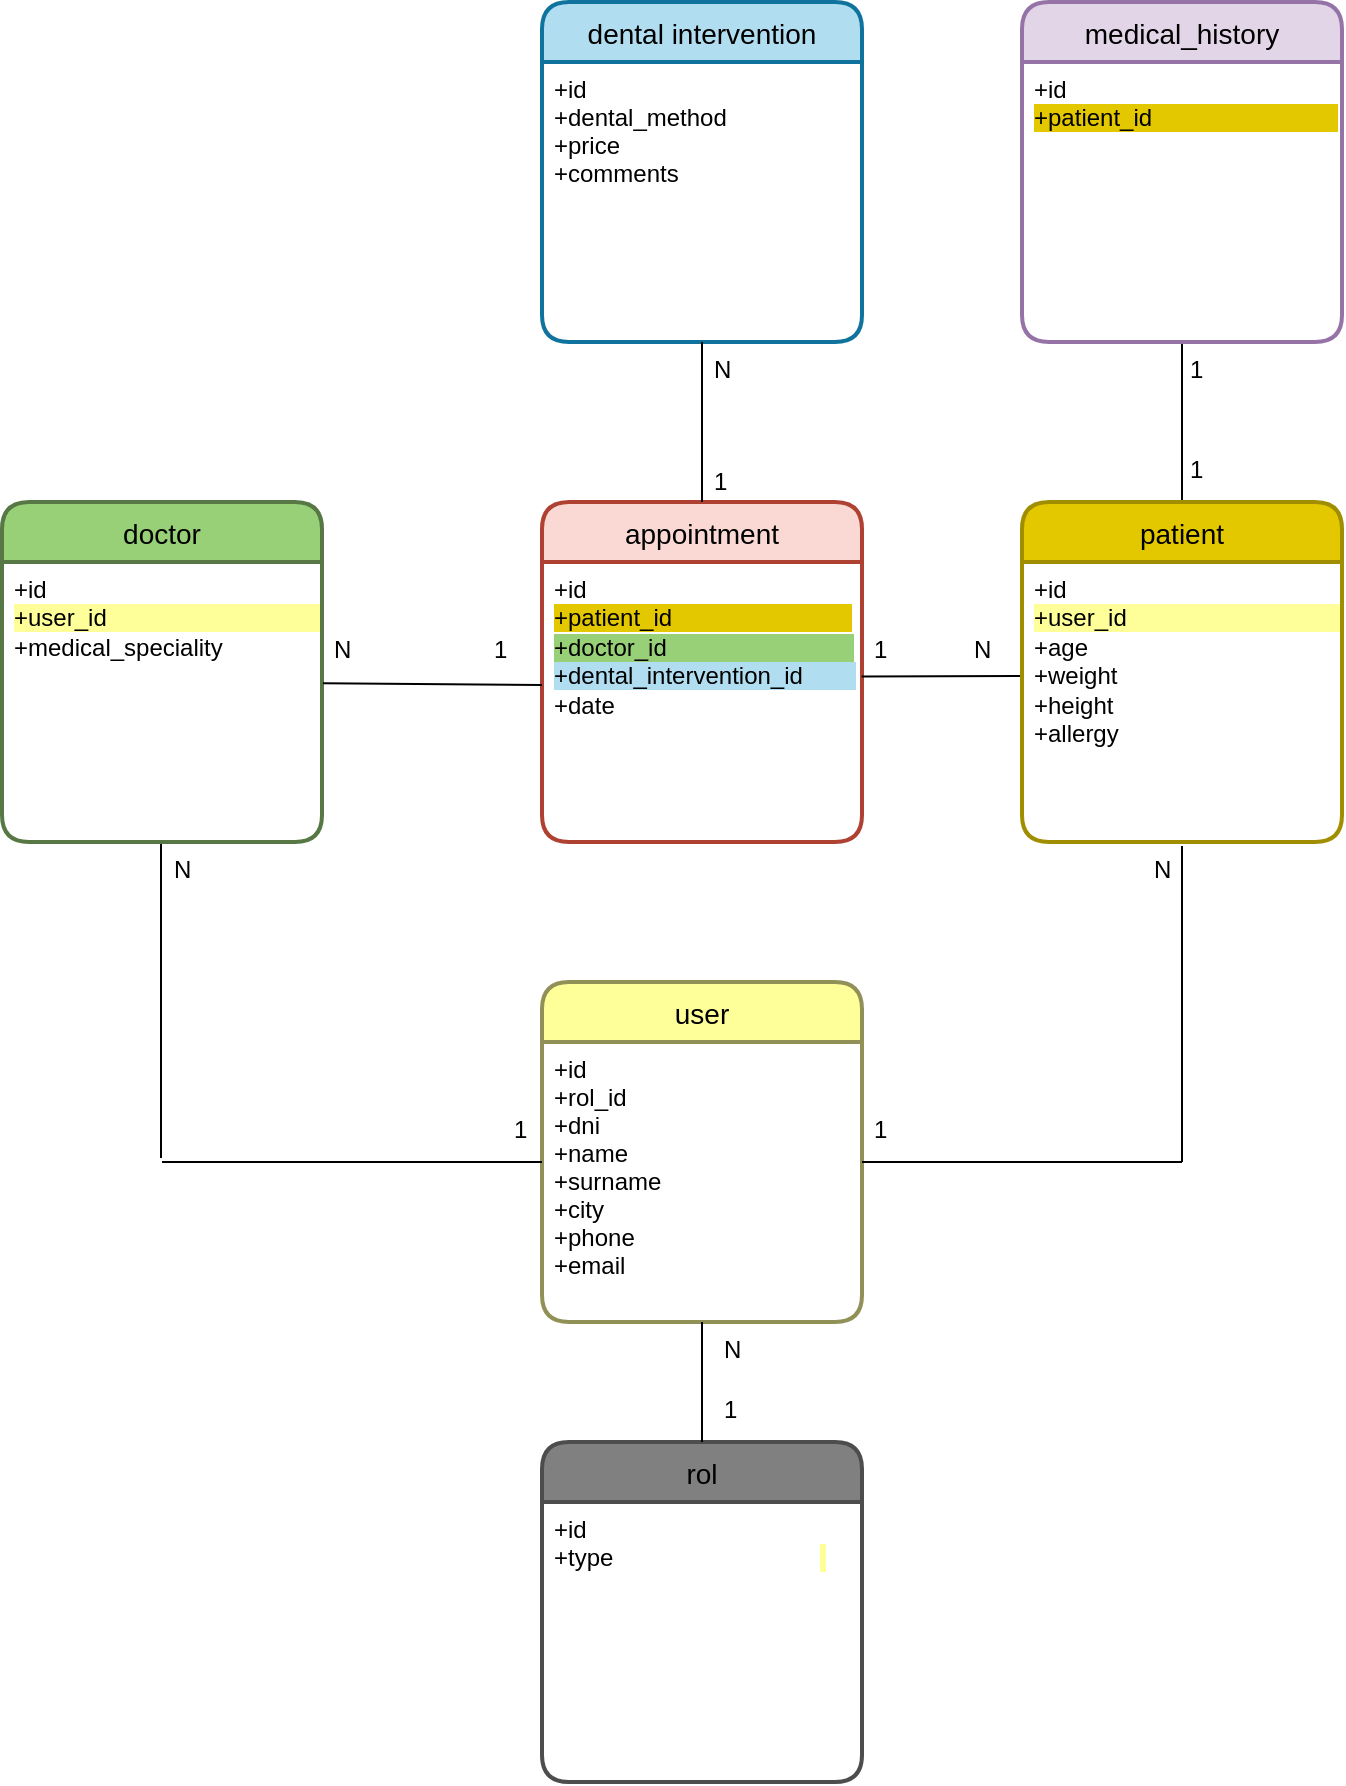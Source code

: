 <mxfile version="20.8.23" type="device"><diagram id="C5RBs43oDa-KdzZeNtuy" name="Page-1"><mxGraphModel dx="1050" dy="541" grid="1" gridSize="10" guides="1" tooltips="1" connect="1" arrows="1" fold="1" page="1" pageScale="1" pageWidth="827" pageHeight="1169" math="0" shadow="0"><root><mxCell id="WIyWlLk6GJQsqaUBKTNV-0"/><mxCell id="WIyWlLk6GJQsqaUBKTNV-1" parent="WIyWlLk6GJQsqaUBKTNV-0"/><mxCell id="r3QnDQLK3lfvJz22mupJ-92" value="appointment" style="swimlane;childLayout=stackLayout;horizontal=1;startSize=30;horizontalStack=0;rounded=1;fontSize=14;fontStyle=0;strokeWidth=2;resizeParent=0;resizeLast=1;shadow=0;dashed=0;align=center;fillColor=#FAD9D5;strokeColor=#ae4132;" parent="WIyWlLk6GJQsqaUBKTNV-1" vertex="1"><mxGeometry x="390" y="400" width="160" height="170" as="geometry"/></mxCell><mxCell id="r3QnDQLK3lfvJz22mupJ-93" value="+id&lt;br&gt;&lt;span style=&quot;background-color: rgb(227, 200, 0);&quot;&gt;+patient_id&amp;nbsp; &amp;nbsp; &amp;nbsp; &amp;nbsp; &amp;nbsp; &amp;nbsp; &amp;nbsp; &amp;nbsp; &amp;nbsp; &amp;nbsp; &amp;nbsp; &amp;nbsp; &amp;nbsp; &amp;nbsp;&lt;/span&gt;&lt;br&gt;&lt;span style=&quot;background-color: rgb(151, 208, 119);&quot;&gt;+doctor_id&amp;nbsp; &amp;nbsp; &amp;nbsp; &amp;nbsp; &amp;nbsp; &amp;nbsp; &amp;nbsp; &amp;nbsp; &amp;nbsp; &amp;nbsp; &amp;nbsp; &amp;nbsp; &amp;nbsp; &amp;nbsp;&amp;nbsp;&lt;/span&gt;&lt;br&gt;&lt;font style=&quot;&quot;&gt;&lt;span style=&quot;background-color: rgb(177, 221, 240);&quot;&gt;+dental_intervention_id&amp;nbsp; &amp;nbsp; &amp;nbsp; &amp;nbsp;&amp;nbsp;&lt;/span&gt;&lt;br&gt;+date&lt;br&gt;&lt;/font&gt;" style="align=left;strokeColor=none;fillColor=none;spacingLeft=4;fontSize=12;verticalAlign=top;resizable=0;rotatable=0;part=1;labelBackgroundColor=default;html=1;" parent="r3QnDQLK3lfvJz22mupJ-92" vertex="1"><mxGeometry y="30" width="160" height="140" as="geometry"/></mxCell><mxCell id="r3QnDQLK3lfvJz22mupJ-94" value="dental intervention" style="swimlane;childLayout=stackLayout;horizontal=1;startSize=30;horizontalStack=0;rounded=1;fontSize=14;fontStyle=0;strokeWidth=2;resizeParent=0;resizeLast=1;shadow=0;dashed=0;align=center;fillColor=#B1DDF0;strokeColor=#10739e;" parent="WIyWlLk6GJQsqaUBKTNV-1" vertex="1"><mxGeometry x="390" y="150" width="160" height="170" as="geometry"/></mxCell><mxCell id="r3QnDQLK3lfvJz22mupJ-95" value="+id&#10;+dental_method&#10;+price&#10;+comments" style="align=left;strokeColor=none;fillColor=none;spacingLeft=4;fontSize=12;verticalAlign=top;resizable=0;rotatable=0;part=1;" parent="r3QnDQLK3lfvJz22mupJ-94" vertex="1"><mxGeometry y="30" width="160" height="140" as="geometry"/></mxCell><mxCell id="r3QnDQLK3lfvJz22mupJ-98" value="" style="endArrow=none;html=1;rounded=0;entryX=0.5;entryY=0;entryDx=0;entryDy=0;exitX=0.5;exitY=1;exitDx=0;exitDy=0;" parent="WIyWlLk6GJQsqaUBKTNV-1" edge="1"><mxGeometry relative="1" as="geometry"><mxPoint x="710" y="320" as="sourcePoint"/><mxPoint x="710" y="402" as="targetPoint"/></mxGeometry></mxCell><mxCell id="r3QnDQLK3lfvJz22mupJ-99" value="" style="endArrow=none;html=1;rounded=0;entryX=0;entryY=0.5;entryDx=0;entryDy=0;exitX=0.999;exitY=0.409;exitDx=0;exitDy=0;exitPerimeter=0;" parent="WIyWlLk6GJQsqaUBKTNV-1" source="r3QnDQLK3lfvJz22mupJ-93" edge="1"><mxGeometry relative="1" as="geometry"><mxPoint x="518" y="486.33" as="sourcePoint"/><mxPoint x="630" y="487" as="targetPoint"/></mxGeometry></mxCell><mxCell id="r3QnDQLK3lfvJz22mupJ-101" value="" style="endArrow=none;html=1;rounded=0;entryX=0.5;entryY=0;entryDx=0;entryDy=0;exitX=0.5;exitY=1;exitDx=0;exitDy=0;" parent="WIyWlLk6GJQsqaUBKTNV-1" source="r3QnDQLK3lfvJz22mupJ-95" target="r3QnDQLK3lfvJz22mupJ-92" edge="1"><mxGeometry relative="1" as="geometry"><mxPoint x="390" y="370" as="sourcePoint"/><mxPoint x="550" y="370" as="targetPoint"/></mxGeometry></mxCell><mxCell id="r3QnDQLK3lfvJz22mupJ-103" value="1" style="text;strokeColor=none;fillColor=none;spacingLeft=4;spacingRight=4;overflow=hidden;rotatable=0;points=[[0,0.5],[1,0.5]];portConstraint=eastwest;fontSize=12;" parent="WIyWlLk6GJQsqaUBKTNV-1" vertex="1"><mxGeometry x="708" y="370" width="20" height="30" as="geometry"/></mxCell><mxCell id="r3QnDQLK3lfvJz22mupJ-104" value="1" style="text;strokeColor=none;fillColor=none;spacingLeft=4;spacingRight=4;overflow=hidden;rotatable=0;points=[[0,0.5],[1,0.5]];portConstraint=eastwest;fontSize=12;" parent="WIyWlLk6GJQsqaUBKTNV-1" vertex="1"><mxGeometry x="708" y="320" width="22" height="30" as="geometry"/></mxCell><mxCell id="r3QnDQLK3lfvJz22mupJ-105" value="1" style="text;strokeColor=none;fillColor=none;spacingLeft=4;spacingRight=4;overflow=hidden;rotatable=0;points=[[0,0.5],[1,0.5]];portConstraint=eastwest;fontSize=12;" parent="WIyWlLk6GJQsqaUBKTNV-1" vertex="1"><mxGeometry x="470" y="376" width="30" height="30" as="geometry"/></mxCell><mxCell id="r3QnDQLK3lfvJz22mupJ-107" value="1" style="text;strokeColor=none;fillColor=none;spacingLeft=4;spacingRight=4;overflow=hidden;rotatable=0;points=[[0,0.5],[1,0.5]];portConstraint=eastwest;fontSize=12;" parent="WIyWlLk6GJQsqaUBKTNV-1" vertex="1"><mxGeometry x="360" y="460" width="20" height="30" as="geometry"/></mxCell><mxCell id="r3QnDQLK3lfvJz22mupJ-108" value="N" style="text;strokeColor=none;fillColor=none;spacingLeft=4;spacingRight=4;overflow=hidden;rotatable=0;points=[[0,0.5],[1,0.5]];portConstraint=eastwest;fontSize=12;" parent="WIyWlLk6GJQsqaUBKTNV-1" vertex="1"><mxGeometry x="470" y="320" width="30" height="30" as="geometry"/></mxCell><mxCell id="r3QnDQLK3lfvJz22mupJ-110" value="N" style="text;strokeColor=none;fillColor=none;spacingLeft=4;spacingRight=4;overflow=hidden;rotatable=0;points=[[0,0.5],[1,0.5]];portConstraint=eastwest;fontSize=12;" parent="WIyWlLk6GJQsqaUBKTNV-1" vertex="1"><mxGeometry x="280" y="460" width="30" height="30" as="geometry"/></mxCell><mxCell id="r3QnDQLK3lfvJz22mupJ-111" value="N" style="text;strokeColor=none;fillColor=none;spacingLeft=4;spacingRight=4;overflow=hidden;rotatable=0;points=[[0,0.5],[1,0.5]];portConstraint=eastwest;fontSize=12;" parent="WIyWlLk6GJQsqaUBKTNV-1" vertex="1"><mxGeometry x="600" y="460" width="30" height="30" as="geometry"/></mxCell><mxCell id="r3QnDQLK3lfvJz22mupJ-113" value="1" style="text;strokeColor=none;fillColor=none;spacingLeft=4;spacingRight=4;overflow=hidden;rotatable=0;points=[[0,0.5],[1,0.5]];portConstraint=eastwest;fontSize=12;" parent="WIyWlLk6GJQsqaUBKTNV-1" vertex="1"><mxGeometry x="550" y="460" width="20" height="30" as="geometry"/></mxCell><mxCell id="BUx4uCCvKWF4ukxEAeoU-0" value="user" style="swimlane;childLayout=stackLayout;horizontal=1;startSize=30;horizontalStack=0;rounded=1;fontSize=14;fontStyle=0;strokeWidth=2;resizeParent=0;resizeLast=1;shadow=0;dashed=0;align=center;fillColor=#FFFF99;strokeColor=#919157;" parent="WIyWlLk6GJQsqaUBKTNV-1" vertex="1"><mxGeometry x="390" y="640" width="160" height="170" as="geometry"><mxRectangle x="390" y="640" width="70" height="30" as="alternateBounds"/></mxGeometry></mxCell><mxCell id="BUx4uCCvKWF4ukxEAeoU-1" value="+id&#10;+rol_id&#10;+dni&#10;+name&#10;+surname&#10;+city&#10;+phone&#10;+email&#10;" style="align=left;strokeColor=none;fillColor=none;spacingLeft=4;fontSize=12;verticalAlign=top;resizable=0;rotatable=0;part=1;labelBackgroundColor=default;" parent="BUx4uCCvKWF4ukxEAeoU-0" vertex="1"><mxGeometry y="30" width="160" height="140" as="geometry"/></mxCell><mxCell id="BUx4uCCvKWF4ukxEAeoU-6" value="" style="endArrow=none;html=1;rounded=0;entryX=0.5;entryY=1;entryDx=0;entryDy=0;" parent="WIyWlLk6GJQsqaUBKTNV-1" edge="1"><mxGeometry relative="1" as="geometry"><mxPoint x="710" y="730" as="sourcePoint"/><mxPoint x="710" y="572" as="targetPoint"/></mxGeometry></mxCell><mxCell id="BUx4uCCvKWF4ukxEAeoU-7" value="" style="endArrow=none;html=1;rounded=0;" parent="WIyWlLk6GJQsqaUBKTNV-1" edge="1"><mxGeometry relative="1" as="geometry"><mxPoint x="550" y="730" as="sourcePoint"/><mxPoint x="710" y="730" as="targetPoint"/></mxGeometry></mxCell><mxCell id="BUx4uCCvKWF4ukxEAeoU-8" value="" style="endArrow=none;html=1;rounded=0;entryX=0.5;entryY=1;entryDx=0;entryDy=0;" parent="WIyWlLk6GJQsqaUBKTNV-1" edge="1"><mxGeometry relative="1" as="geometry"><mxPoint x="199.5" y="728" as="sourcePoint"/><mxPoint x="199.5" y="570" as="targetPoint"/></mxGeometry></mxCell><mxCell id="BUx4uCCvKWF4ukxEAeoU-9" value="" style="endArrow=none;html=1;rounded=0;" parent="WIyWlLk6GJQsqaUBKTNV-1" edge="1"><mxGeometry relative="1" as="geometry"><mxPoint x="200" y="730" as="sourcePoint"/><mxPoint x="390" y="730" as="targetPoint"/></mxGeometry></mxCell><mxCell id="BUx4uCCvKWF4ukxEAeoU-10" value="medical_history" style="swimlane;childLayout=stackLayout;horizontal=1;startSize=30;horizontalStack=0;rounded=1;fontSize=14;fontStyle=0;strokeWidth=2;resizeParent=0;resizeLast=1;shadow=0;dashed=0;align=center;fillColor=#e1d5e7;strokeColor=#9673a6;" parent="WIyWlLk6GJQsqaUBKTNV-1" vertex="1"><mxGeometry x="630" y="150" width="160" height="170" as="geometry"/></mxCell><mxCell id="BUx4uCCvKWF4ukxEAeoU-11" value="+id&lt;br&gt;&lt;span style=&quot;background-color: rgb(227, 200, 0);&quot;&gt;+patient_id&amp;nbsp; &amp;nbsp; &amp;nbsp; &amp;nbsp; &amp;nbsp; &amp;nbsp; &amp;nbsp; &amp;nbsp; &amp;nbsp; &amp;nbsp; &amp;nbsp; &amp;nbsp; &amp;nbsp; &amp;nbsp;&amp;nbsp;&lt;/span&gt;&lt;br&gt;" style="align=left;strokeColor=none;fillColor=none;spacingLeft=4;fontSize=12;verticalAlign=top;resizable=0;rotatable=0;part=1;labelBackgroundColor=default;html=1;" parent="BUx4uCCvKWF4ukxEAeoU-10" vertex="1"><mxGeometry y="30" width="160" height="140" as="geometry"/></mxCell><mxCell id="BUx4uCCvKWF4ukxEAeoU-13" value="patient" style="swimlane;childLayout=stackLayout;horizontal=1;startSize=30;horizontalStack=0;rounded=1;fontSize=14;fontStyle=0;strokeWidth=2;resizeParent=0;resizeLast=1;shadow=0;dashed=0;align=center;fillColor=#E3C800;strokeColor=#A18E00;" parent="WIyWlLk6GJQsqaUBKTNV-1" vertex="1"><mxGeometry x="630" y="400" width="160" height="170" as="geometry"/></mxCell><mxCell id="BUx4uCCvKWF4ukxEAeoU-14" value="+id&lt;br&gt;&lt;span style=&quot;background-color: rgb(255, 255, 153);&quot;&gt;+user_id&amp;nbsp; &amp;nbsp; &amp;nbsp; &amp;nbsp; &amp;nbsp; &amp;nbsp; &amp;nbsp; &amp;nbsp; &amp;nbsp; &amp;nbsp; &amp;nbsp; &amp;nbsp; &amp;nbsp; &amp;nbsp; &amp;nbsp; &amp;nbsp;&amp;nbsp;&lt;/span&gt;&lt;br&gt;+age&lt;br style=&quot;border-color: var(--border-color); padding: 0px; margin: 0px;&quot;&gt;+weight&lt;br style=&quot;border-color: var(--border-color); padding: 0px; margin: 0px;&quot;&gt;+height&lt;br style=&quot;border-color: var(--border-color); padding: 0px; margin: 0px;&quot;&gt;+allergy" style="align=left;strokeColor=none;fillColor=none;spacingLeft=4;fontSize=12;verticalAlign=top;resizable=0;rotatable=0;part=1;labelBackgroundColor=default;html=1;" parent="BUx4uCCvKWF4ukxEAeoU-13" vertex="1"><mxGeometry y="30" width="160" height="140" as="geometry"/></mxCell><mxCell id="BUx4uCCvKWF4ukxEAeoU-15" value="doctor" style="swimlane;childLayout=stackLayout;horizontal=1;startSize=30;horizontalStack=0;rounded=1;fontSize=14;fontStyle=0;strokeWidth=2;resizeParent=0;resizeLast=1;shadow=0;dashed=0;align=center;fillColor=#97D077;strokeColor=#577845;" parent="WIyWlLk6GJQsqaUBKTNV-1" vertex="1"><mxGeometry x="120" y="400" width="160" height="170" as="geometry"/></mxCell><mxCell id="BUx4uCCvKWF4ukxEAeoU-16" value="+id&lt;br&gt;&lt;span style=&quot;background-color: rgb(255, 255, 153);&quot;&gt;+user_id&amp;nbsp; &amp;nbsp; &amp;nbsp; &amp;nbsp; &amp;nbsp; &amp;nbsp; &amp;nbsp; &amp;nbsp; &amp;nbsp; &amp;nbsp; &amp;nbsp; &amp;nbsp; &amp;nbsp; &amp;nbsp; &amp;nbsp; &amp;nbsp;&amp;nbsp;&lt;/span&gt;&lt;br&gt;+medical_speciality" style="align=left;strokeColor=none;fillColor=none;spacingLeft=4;fontSize=12;verticalAlign=top;resizable=0;rotatable=0;part=1;labelBackgroundColor=default;html=1;" parent="BUx4uCCvKWF4ukxEAeoU-15" vertex="1"><mxGeometry y="30" width="160" height="140" as="geometry"/></mxCell><mxCell id="BUx4uCCvKWF4ukxEAeoU-17" value="" style="endArrow=none;html=1;rounded=0;entryX=0;entryY=0.439;entryDx=0;entryDy=0;exitX=1.003;exitY=0.433;exitDx=0;exitDy=0;exitPerimeter=0;entryPerimeter=0;" parent="WIyWlLk6GJQsqaUBKTNV-1" source="BUx4uCCvKWF4ukxEAeoU-16" target="r3QnDQLK3lfvJz22mupJ-93" edge="1"><mxGeometry relative="1" as="geometry"><mxPoint x="290" y="490" as="sourcePoint"/><mxPoint x="370" y="490" as="targetPoint"/></mxGeometry></mxCell><mxCell id="BUx4uCCvKWF4ukxEAeoU-20" value="rol" style="swimlane;childLayout=stackLayout;horizontal=1;startSize=30;horizontalStack=0;rounded=1;fontSize=14;fontStyle=0;strokeWidth=2;resizeParent=0;resizeLast=1;shadow=0;dashed=0;align=center;fillColor=#808080;strokeColor=#4D4D4D;" parent="WIyWlLk6GJQsqaUBKTNV-1" vertex="1"><mxGeometry x="390" y="870" width="160" height="170" as="geometry"/></mxCell><mxCell id="BUx4uCCvKWF4ukxEAeoU-21" value="+id&lt;br&gt;+type&amp;nbsp; &amp;nbsp; &amp;nbsp; &amp;nbsp; &amp;nbsp; &amp;nbsp; &amp;nbsp; &amp;nbsp; &amp;nbsp; &amp;nbsp; &amp;nbsp; &amp;nbsp; &amp;nbsp; &amp;nbsp; &amp;nbsp; &amp;nbsp;&lt;span style=&quot;background-color: rgb(255, 255, 153);&quot;&gt;&amp;nbsp;&lt;/span&gt;" style="align=left;strokeColor=none;fillColor=none;spacingLeft=4;fontSize=12;verticalAlign=top;resizable=0;rotatable=0;part=1;labelBackgroundColor=default;html=1;" parent="BUx4uCCvKWF4ukxEAeoU-20" vertex="1"><mxGeometry y="30" width="160" height="140" as="geometry"/></mxCell><mxCell id="BUx4uCCvKWF4ukxEAeoU-22" value="" style="endArrow=none;html=1;rounded=0;entryX=0.5;entryY=0;entryDx=0;entryDy=0;exitX=0.5;exitY=1;exitDx=0;exitDy=0;" parent="WIyWlLk6GJQsqaUBKTNV-1" source="BUx4uCCvKWF4ukxEAeoU-1" target="BUx4uCCvKWF4ukxEAeoU-20" edge="1"><mxGeometry relative="1" as="geometry"><mxPoint x="380" y="830" as="sourcePoint"/><mxPoint x="570" y="830" as="targetPoint"/></mxGeometry></mxCell><mxCell id="BUx4uCCvKWF4ukxEAeoU-24" value="1" style="text;strokeColor=none;fillColor=none;spacingLeft=4;spacingRight=4;overflow=hidden;rotatable=0;points=[[0,0.5],[1,0.5]];portConstraint=eastwest;fontSize=12;" parent="WIyWlLk6GJQsqaUBKTNV-1" vertex="1"><mxGeometry x="475" y="840" width="20" height="25" as="geometry"/></mxCell><mxCell id="BUx4uCCvKWF4ukxEAeoU-25" value="1" style="text;strokeColor=none;fillColor=none;spacingLeft=4;spacingRight=4;overflow=hidden;rotatable=0;points=[[0,0.5],[1,0.5]];portConstraint=eastwest;fontSize=12;" parent="WIyWlLk6GJQsqaUBKTNV-1" vertex="1"><mxGeometry x="370" y="700" width="20" height="30" as="geometry"/></mxCell><mxCell id="BUx4uCCvKWF4ukxEAeoU-26" value="N" style="text;strokeColor=none;fillColor=none;spacingLeft=4;spacingRight=4;overflow=hidden;rotatable=0;points=[[0,0.5],[1,0.5]];portConstraint=eastwest;fontSize=12;" parent="WIyWlLk6GJQsqaUBKTNV-1" vertex="1"><mxGeometry x="475" y="810" width="30" height="30" as="geometry"/></mxCell><mxCell id="BUx4uCCvKWF4ukxEAeoU-27" value="N" style="text;strokeColor=none;fillColor=none;spacingLeft=4;spacingRight=4;overflow=hidden;rotatable=0;points=[[0,0.5],[1,0.5]];portConstraint=eastwest;fontSize=12;" parent="WIyWlLk6GJQsqaUBKTNV-1" vertex="1"><mxGeometry x="200" y="570" width="30" height="30" as="geometry"/></mxCell><mxCell id="BUx4uCCvKWF4ukxEAeoU-28" value="N" style="text;strokeColor=none;fillColor=none;spacingLeft=4;spacingRight=4;overflow=hidden;rotatable=0;points=[[0,0.5],[1,0.5]];portConstraint=eastwest;fontSize=12;" parent="WIyWlLk6GJQsqaUBKTNV-1" vertex="1"><mxGeometry x="690" y="570" width="30" height="30" as="geometry"/></mxCell><mxCell id="BUx4uCCvKWF4ukxEAeoU-30" value="1" style="text;strokeColor=none;fillColor=none;spacingLeft=4;spacingRight=4;overflow=hidden;rotatable=0;points=[[0,0.5],[1,0.5]];portConstraint=eastwest;fontSize=12;" parent="WIyWlLk6GJQsqaUBKTNV-1" vertex="1"><mxGeometry x="550" y="700" width="20" height="30" as="geometry"/></mxCell></root></mxGraphModel></diagram></mxfile>